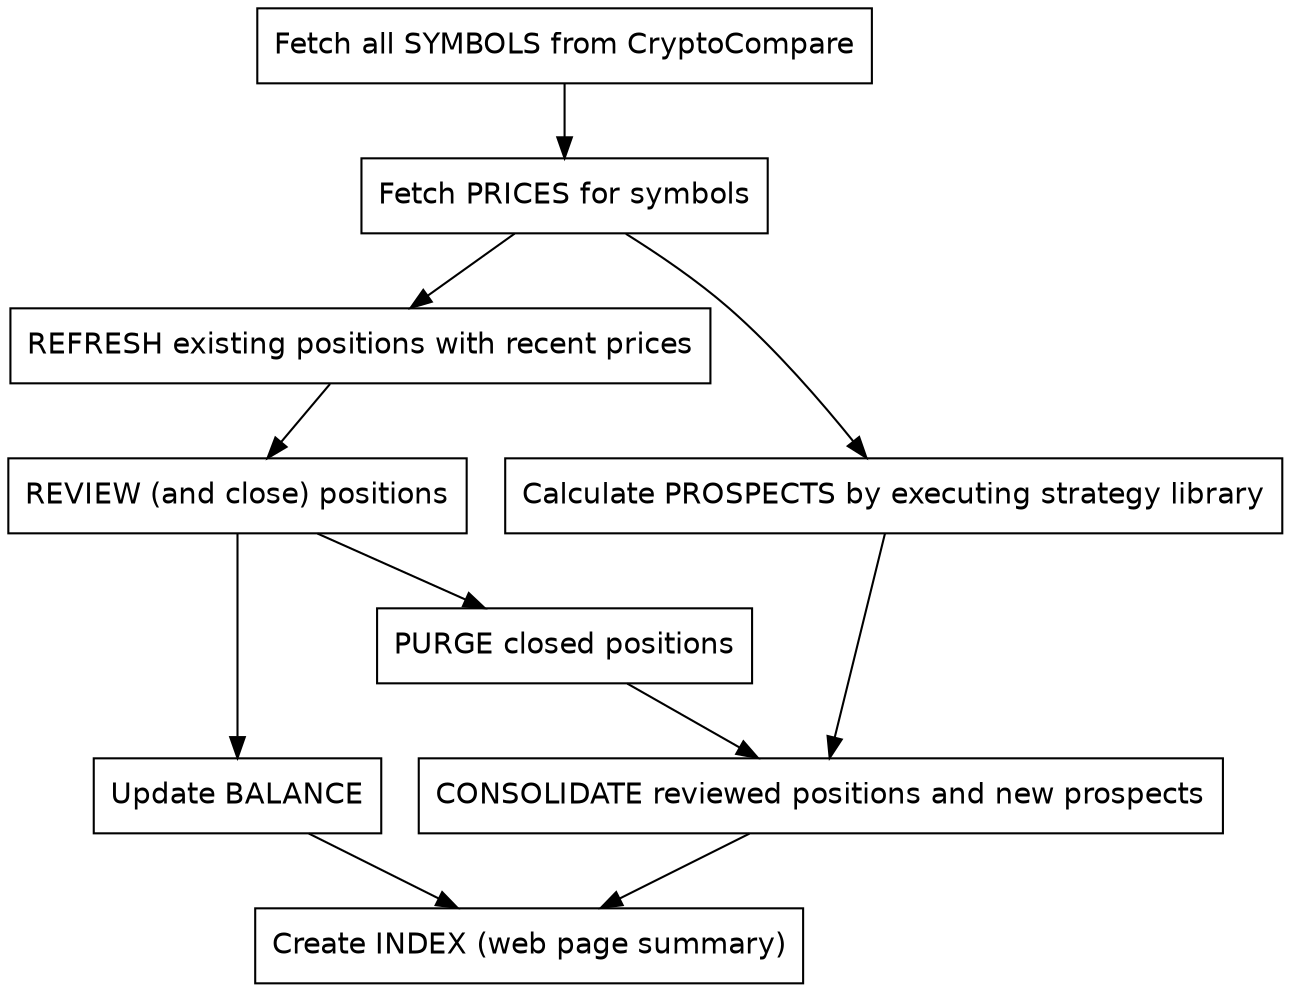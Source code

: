 digraph {

  node [fontname=Helvetica shape=box]

  review [label="REVIEW (and close) positions"]
  purge [label="PURGE closed positions"]
  consolidate [label="CONSOLIDATE reviewed positions and new prospects"]
  balance [label="Update BALANCE"]
  index [label="Create INDEX (web page summary)"]
  refresh [label= "REFRESH existing positions with recent prices"]

  "Fetch all SYMBOLS from CryptoCompare"
    -> "Fetch PRICES for symbols"
    -> refresh
    -> review

  "Fetch PRICES for symbols"
    -> "Calculate PROSPECTS by executing strategy library"
    -> consolidate

  // Consolidate takes review and new
  review
    -> purge
    -> consolidate
    -> index

  // Balance calculation
  review
    -> balance
    -> index
}
